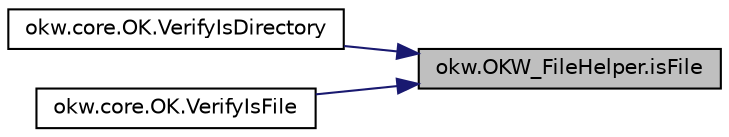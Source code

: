 digraph "okw.OKW_FileHelper.isFile"
{
 // INTERACTIVE_SVG=YES
 // LATEX_PDF_SIZE
  edge [fontname="Helvetica",fontsize="10",labelfontname="Helvetica",labelfontsize="10"];
  node [fontname="Helvetica",fontsize="10",shape=record];
  rankdir="RL";
  Node1 [label="okw.OKW_FileHelper.isFile",height=0.2,width=0.4,color="black", fillcolor="grey75", style="filled", fontcolor="black",tooltip="Prüft, ob der gegebene PATH eine Datei ist."];
  Node1 -> Node2 [dir="back",color="midnightblue",fontsize="10",style="solid",fontname="Helvetica"];
  Node2 [label="okw.core.OK.VerifyIsDirectory",height=0.2,width=0.4,color="black", fillcolor="white", style="filled",URL="$classokw_1_1core_1_1_o_k.html#aaee6364b88f95994db7e5fa40c405f83",tooltip=" "];
  Node1 -> Node3 [dir="back",color="midnightblue",fontsize="10",style="solid",fontname="Helvetica"];
  Node3 [label="okw.core.OK.VerifyIsFile",height=0.2,width=0.4,color="black", fillcolor="white", style="filled",URL="$classokw_1_1core_1_1_o_k.html#a85f49ae672b09450d8634f2d4cf854f7",tooltip="Prüft, ob es sich bei dem gegebenen Pfad um eine Datei handelt."];
}

